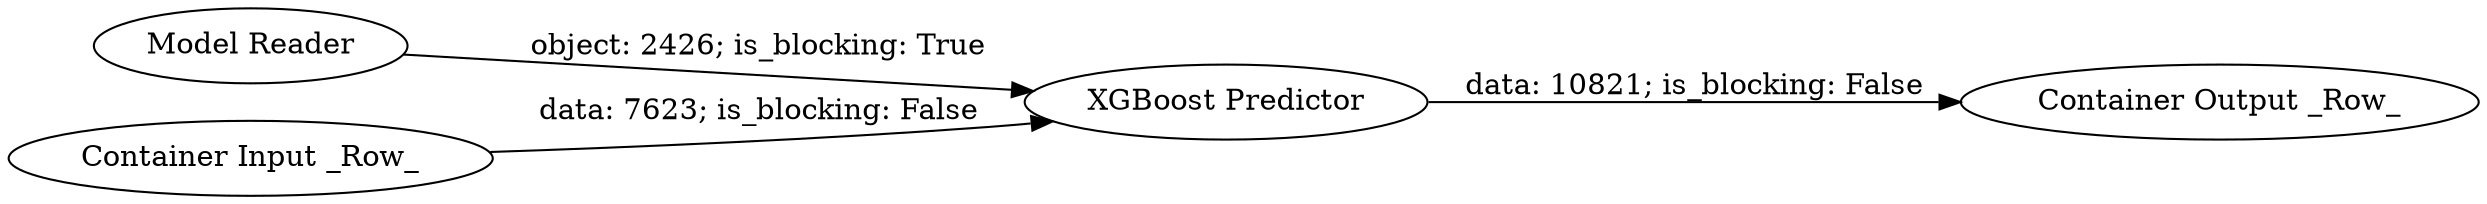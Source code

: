 digraph {
	"-8787752231908835536_2" [label="Model Reader"]
	"-8787752231908835536_5" [label="Container Output _Row_"]
	"-8787752231908835536_3" [label="Container Input _Row_"]
	"-8787752231908835536_4" [label="XGBoost Predictor"]
	"-8787752231908835536_2" -> "-8787752231908835536_4" [label="object: 2426; is_blocking: True"]
	"-8787752231908835536_4" -> "-8787752231908835536_5" [label="data: 10821; is_blocking: False"]
	"-8787752231908835536_3" -> "-8787752231908835536_4" [label="data: 7623; is_blocking: False"]
	rankdir=LR
}
